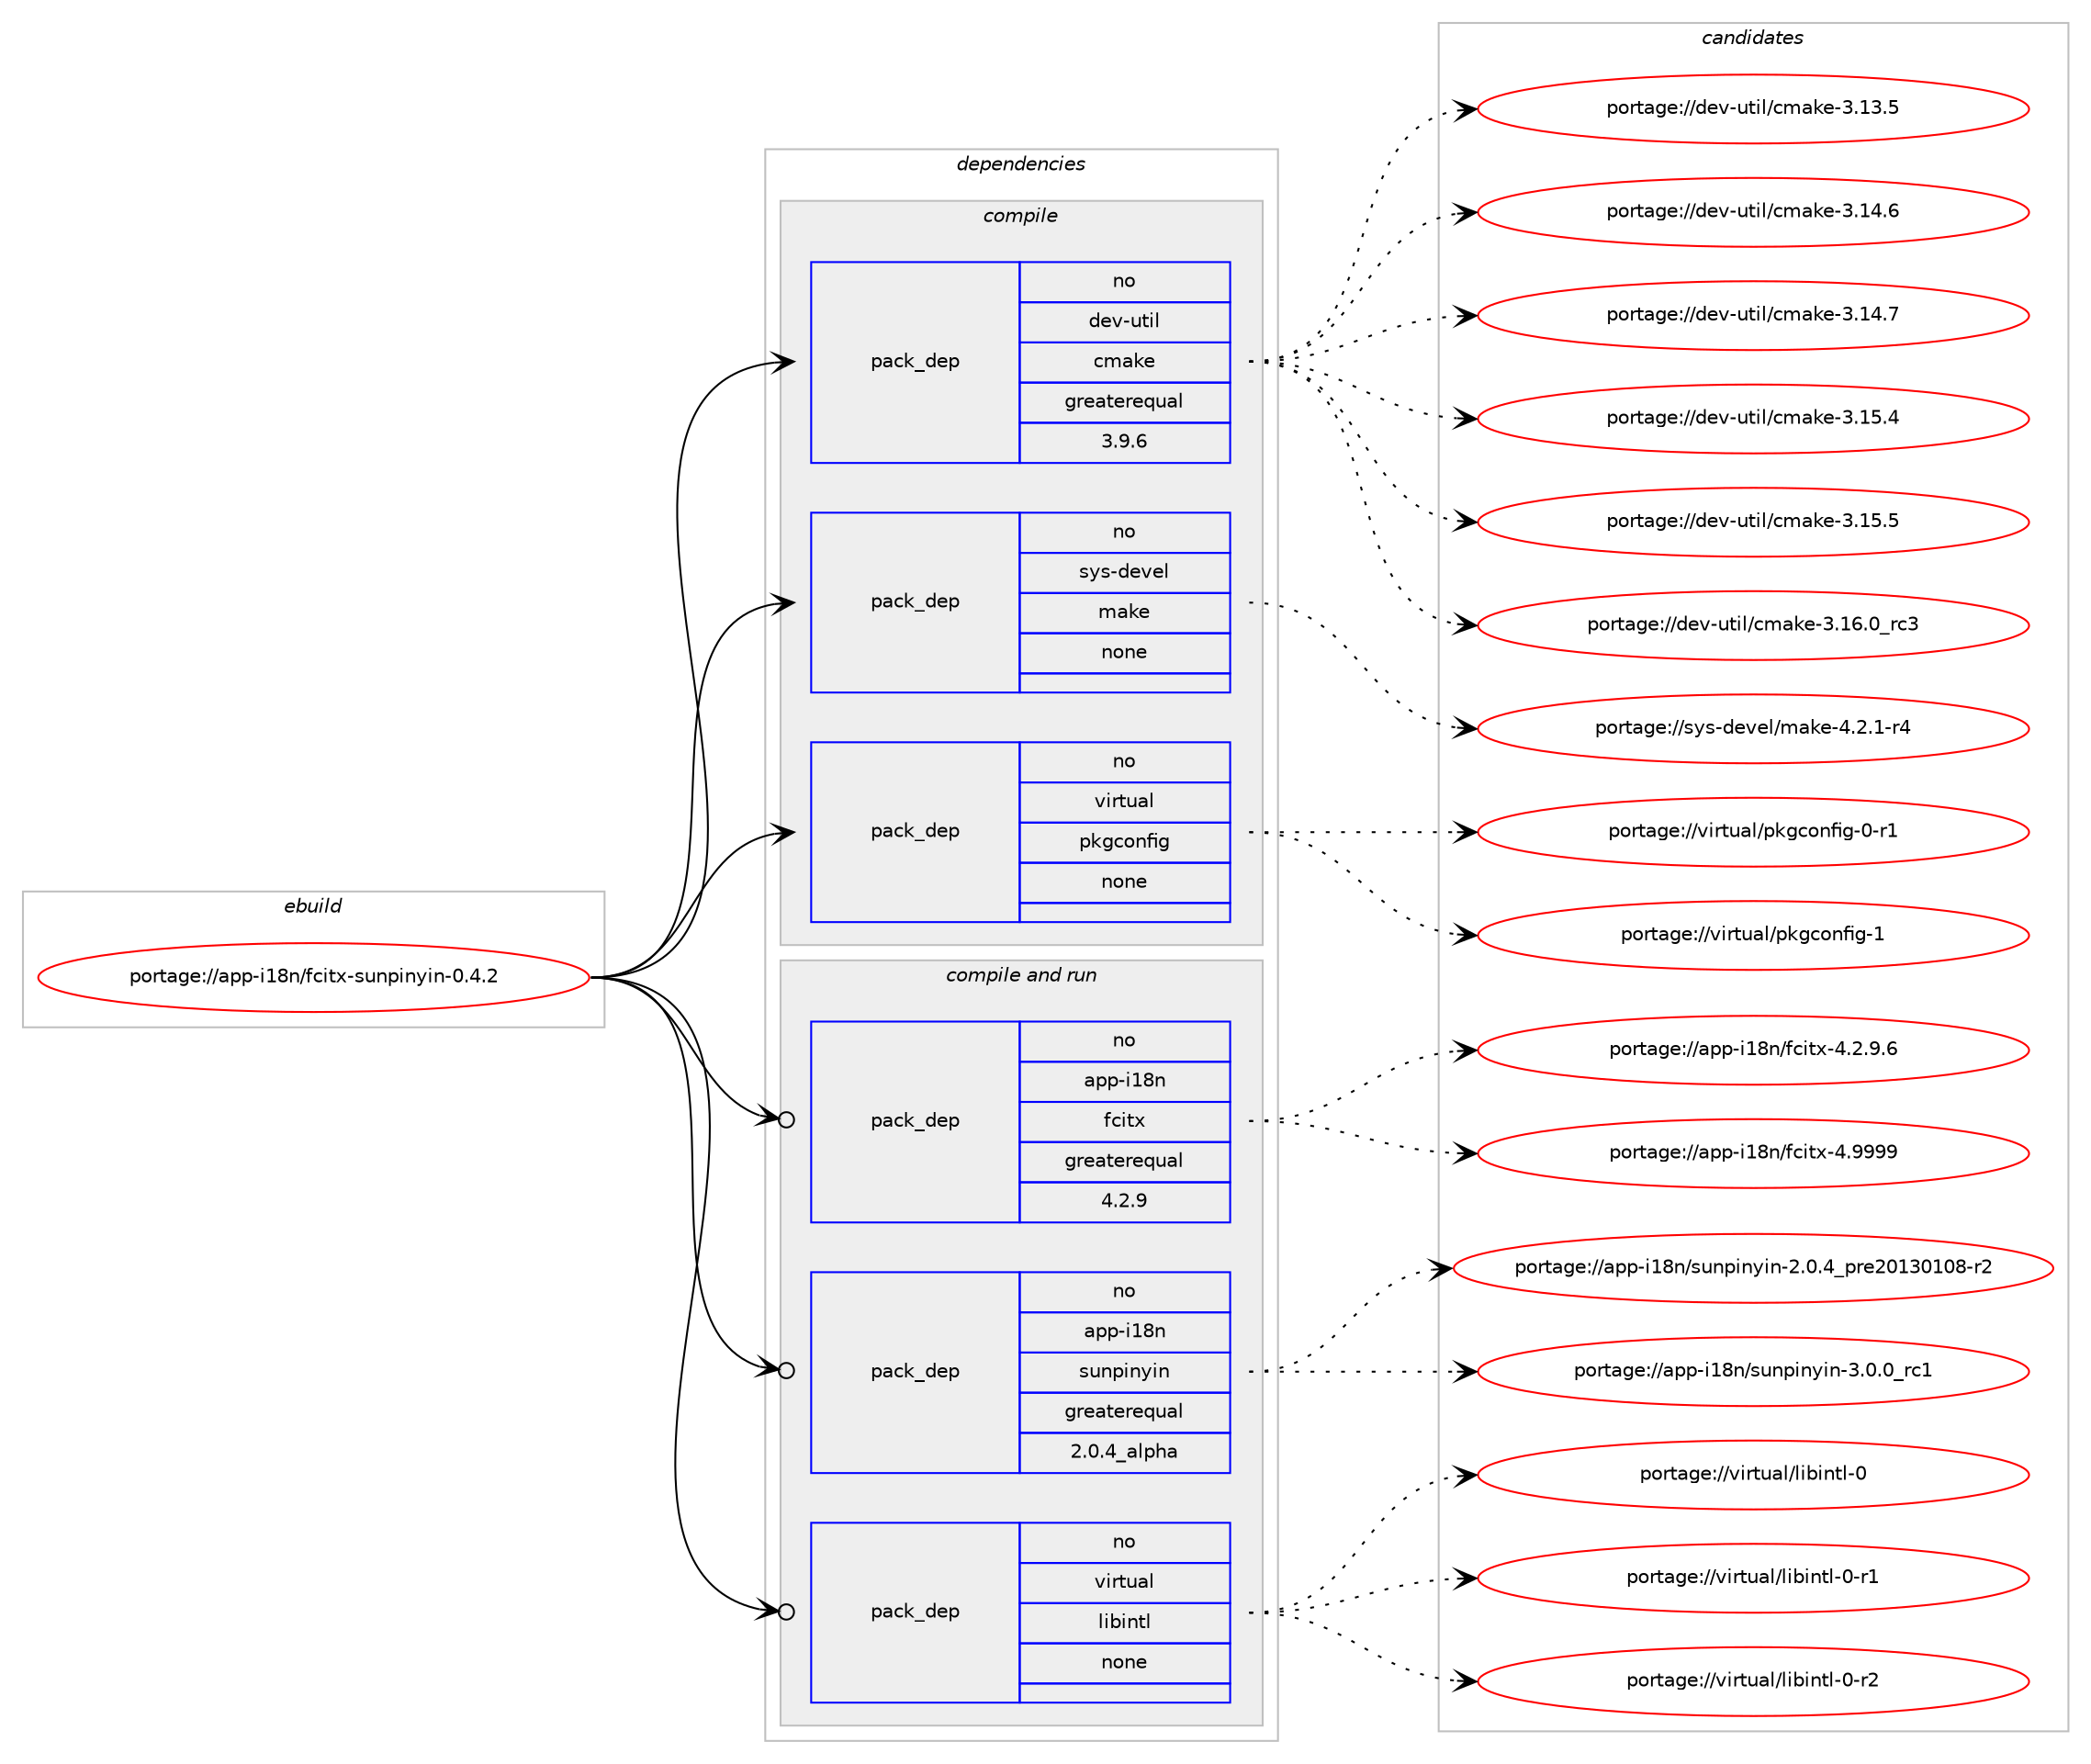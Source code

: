 digraph prolog {

# *************
# Graph options
# *************

newrank=true;
concentrate=true;
compound=true;
graph [rankdir=LR,fontname=Helvetica,fontsize=10,ranksep=1.5];#, ranksep=2.5, nodesep=0.2];
edge  [arrowhead=vee];
node  [fontname=Helvetica,fontsize=10];

# **********
# The ebuild
# **********

subgraph cluster_leftcol {
color=gray;
rank=same;
label=<<i>ebuild</i>>;
id [label="portage://app-i18n/fcitx-sunpinyin-0.4.2", color=red, width=4, href="../app-i18n/fcitx-sunpinyin-0.4.2.svg"];
}

# ****************
# The dependencies
# ****************

subgraph cluster_midcol {
color=gray;
label=<<i>dependencies</i>>;
subgraph cluster_compile {
fillcolor="#eeeeee";
style=filled;
label=<<i>compile</i>>;
subgraph pack21874 {
dependency30033 [label=<<TABLE BORDER="0" CELLBORDER="1" CELLSPACING="0" CELLPADDING="4" WIDTH="220"><TR><TD ROWSPAN="6" CELLPADDING="30">pack_dep</TD></TR><TR><TD WIDTH="110">no</TD></TR><TR><TD>dev-util</TD></TR><TR><TD>cmake</TD></TR><TR><TD>greaterequal</TD></TR><TR><TD>3.9.6</TD></TR></TABLE>>, shape=none, color=blue];
}
id:e -> dependency30033:w [weight=20,style="solid",arrowhead="vee"];
subgraph pack21875 {
dependency30034 [label=<<TABLE BORDER="0" CELLBORDER="1" CELLSPACING="0" CELLPADDING="4" WIDTH="220"><TR><TD ROWSPAN="6" CELLPADDING="30">pack_dep</TD></TR><TR><TD WIDTH="110">no</TD></TR><TR><TD>sys-devel</TD></TR><TR><TD>make</TD></TR><TR><TD>none</TD></TR><TR><TD></TD></TR></TABLE>>, shape=none, color=blue];
}
id:e -> dependency30034:w [weight=20,style="solid",arrowhead="vee"];
subgraph pack21876 {
dependency30035 [label=<<TABLE BORDER="0" CELLBORDER="1" CELLSPACING="0" CELLPADDING="4" WIDTH="220"><TR><TD ROWSPAN="6" CELLPADDING="30">pack_dep</TD></TR><TR><TD WIDTH="110">no</TD></TR><TR><TD>virtual</TD></TR><TR><TD>pkgconfig</TD></TR><TR><TD>none</TD></TR><TR><TD></TD></TR></TABLE>>, shape=none, color=blue];
}
id:e -> dependency30035:w [weight=20,style="solid",arrowhead="vee"];
}
subgraph cluster_compileandrun {
fillcolor="#eeeeee";
style=filled;
label=<<i>compile and run</i>>;
subgraph pack21877 {
dependency30036 [label=<<TABLE BORDER="0" CELLBORDER="1" CELLSPACING="0" CELLPADDING="4" WIDTH="220"><TR><TD ROWSPAN="6" CELLPADDING="30">pack_dep</TD></TR><TR><TD WIDTH="110">no</TD></TR><TR><TD>app-i18n</TD></TR><TR><TD>fcitx</TD></TR><TR><TD>greaterequal</TD></TR><TR><TD>4.2.9</TD></TR></TABLE>>, shape=none, color=blue];
}
id:e -> dependency30036:w [weight=20,style="solid",arrowhead="odotvee"];
subgraph pack21878 {
dependency30037 [label=<<TABLE BORDER="0" CELLBORDER="1" CELLSPACING="0" CELLPADDING="4" WIDTH="220"><TR><TD ROWSPAN="6" CELLPADDING="30">pack_dep</TD></TR><TR><TD WIDTH="110">no</TD></TR><TR><TD>app-i18n</TD></TR><TR><TD>sunpinyin</TD></TR><TR><TD>greaterequal</TD></TR><TR><TD>2.0.4_alpha</TD></TR></TABLE>>, shape=none, color=blue];
}
id:e -> dependency30037:w [weight=20,style="solid",arrowhead="odotvee"];
subgraph pack21879 {
dependency30038 [label=<<TABLE BORDER="0" CELLBORDER="1" CELLSPACING="0" CELLPADDING="4" WIDTH="220"><TR><TD ROWSPAN="6" CELLPADDING="30">pack_dep</TD></TR><TR><TD WIDTH="110">no</TD></TR><TR><TD>virtual</TD></TR><TR><TD>libintl</TD></TR><TR><TD>none</TD></TR><TR><TD></TD></TR></TABLE>>, shape=none, color=blue];
}
id:e -> dependency30038:w [weight=20,style="solid",arrowhead="odotvee"];
}
subgraph cluster_run {
fillcolor="#eeeeee";
style=filled;
label=<<i>run</i>>;
}
}

# **************
# The candidates
# **************

subgraph cluster_choices {
rank=same;
color=gray;
label=<<i>candidates</i>>;

subgraph choice21874 {
color=black;
nodesep=1;
choiceportage1001011184511711610510847991099710710145514649514653 [label="portage://dev-util/cmake-3.13.5", color=red, width=4,href="../dev-util/cmake-3.13.5.svg"];
choiceportage1001011184511711610510847991099710710145514649524654 [label="portage://dev-util/cmake-3.14.6", color=red, width=4,href="../dev-util/cmake-3.14.6.svg"];
choiceportage1001011184511711610510847991099710710145514649524655 [label="portage://dev-util/cmake-3.14.7", color=red, width=4,href="../dev-util/cmake-3.14.7.svg"];
choiceportage1001011184511711610510847991099710710145514649534652 [label="portage://dev-util/cmake-3.15.4", color=red, width=4,href="../dev-util/cmake-3.15.4.svg"];
choiceportage1001011184511711610510847991099710710145514649534653 [label="portage://dev-util/cmake-3.15.5", color=red, width=4,href="../dev-util/cmake-3.15.5.svg"];
choiceportage1001011184511711610510847991099710710145514649544648951149951 [label="portage://dev-util/cmake-3.16.0_rc3", color=red, width=4,href="../dev-util/cmake-3.16.0_rc3.svg"];
dependency30033:e -> choiceportage1001011184511711610510847991099710710145514649514653:w [style=dotted,weight="100"];
dependency30033:e -> choiceportage1001011184511711610510847991099710710145514649524654:w [style=dotted,weight="100"];
dependency30033:e -> choiceportage1001011184511711610510847991099710710145514649524655:w [style=dotted,weight="100"];
dependency30033:e -> choiceportage1001011184511711610510847991099710710145514649534652:w [style=dotted,weight="100"];
dependency30033:e -> choiceportage1001011184511711610510847991099710710145514649534653:w [style=dotted,weight="100"];
dependency30033:e -> choiceportage1001011184511711610510847991099710710145514649544648951149951:w [style=dotted,weight="100"];
}
subgraph choice21875 {
color=black;
nodesep=1;
choiceportage1151211154510010111810110847109971071014552465046494511452 [label="portage://sys-devel/make-4.2.1-r4", color=red, width=4,href="../sys-devel/make-4.2.1-r4.svg"];
dependency30034:e -> choiceportage1151211154510010111810110847109971071014552465046494511452:w [style=dotted,weight="100"];
}
subgraph choice21876 {
color=black;
nodesep=1;
choiceportage11810511411611797108471121071039911111010210510345484511449 [label="portage://virtual/pkgconfig-0-r1", color=red, width=4,href="../virtual/pkgconfig-0-r1.svg"];
choiceportage1181051141161179710847112107103991111101021051034549 [label="portage://virtual/pkgconfig-1", color=red, width=4,href="../virtual/pkgconfig-1.svg"];
dependency30035:e -> choiceportage11810511411611797108471121071039911111010210510345484511449:w [style=dotted,weight="100"];
dependency30035:e -> choiceportage1181051141161179710847112107103991111101021051034549:w [style=dotted,weight="100"];
}
subgraph choice21877 {
color=black;
nodesep=1;
choiceportage9711211245105495611047102991051161204552465046574654 [label="portage://app-i18n/fcitx-4.2.9.6", color=red, width=4,href="../app-i18n/fcitx-4.2.9.6.svg"];
choiceportage97112112451054956110471029910511612045524657575757 [label="portage://app-i18n/fcitx-4.9999", color=red, width=4,href="../app-i18n/fcitx-4.9999.svg"];
dependency30036:e -> choiceportage9711211245105495611047102991051161204552465046574654:w [style=dotted,weight="100"];
dependency30036:e -> choiceportage97112112451054956110471029910511612045524657575757:w [style=dotted,weight="100"];
}
subgraph choice21878 {
color=black;
nodesep=1;
choiceportage97112112451054956110471151171101121051101211051104550464846529511211410150484951484948564511450 [label="portage://app-i18n/sunpinyin-2.0.4_pre20130108-r2", color=red, width=4,href="../app-i18n/sunpinyin-2.0.4_pre20130108-r2.svg"];
choiceportage9711211245105495611047115117110112105110121105110455146484648951149949 [label="portage://app-i18n/sunpinyin-3.0.0_rc1", color=red, width=4,href="../app-i18n/sunpinyin-3.0.0_rc1.svg"];
dependency30037:e -> choiceportage97112112451054956110471151171101121051101211051104550464846529511211410150484951484948564511450:w [style=dotted,weight="100"];
dependency30037:e -> choiceportage9711211245105495611047115117110112105110121105110455146484648951149949:w [style=dotted,weight="100"];
}
subgraph choice21879 {
color=black;
nodesep=1;
choiceportage1181051141161179710847108105981051101161084548 [label="portage://virtual/libintl-0", color=red, width=4,href="../virtual/libintl-0.svg"];
choiceportage11810511411611797108471081059810511011610845484511449 [label="portage://virtual/libintl-0-r1", color=red, width=4,href="../virtual/libintl-0-r1.svg"];
choiceportage11810511411611797108471081059810511011610845484511450 [label="portage://virtual/libintl-0-r2", color=red, width=4,href="../virtual/libintl-0-r2.svg"];
dependency30038:e -> choiceportage1181051141161179710847108105981051101161084548:w [style=dotted,weight="100"];
dependency30038:e -> choiceportage11810511411611797108471081059810511011610845484511449:w [style=dotted,weight="100"];
dependency30038:e -> choiceportage11810511411611797108471081059810511011610845484511450:w [style=dotted,weight="100"];
}
}

}
